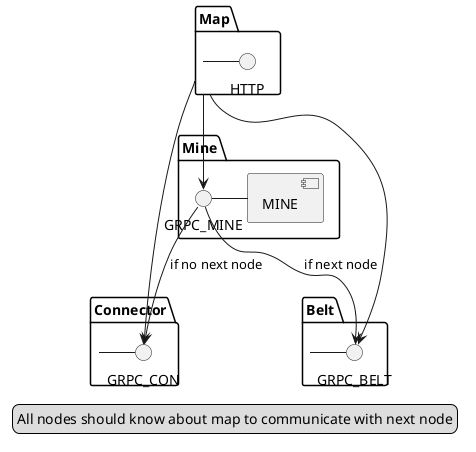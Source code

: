 @startuml
'https://plantuml.com/component-diagram

package "Map" {
  HTTP - [Map]
}

package "Mine" {
  GRPC_MINE - [MINE]
}

package "Connector" {
  GRPC_CON - [Connector]
}

package "Belt" {
  GRPC_BELT - [Belt]
}




[Map] --> [GRPC_MINE]
[Map] --> [GRPC_CON]
[Map] --> [GRPC_BELT]
[GRPC_MINE] --> [GRPC_CON] : "if no next node"
[GRPC_MINE] --> [GRPC_BELT] : "if next node"

legend "All nodes should know about map to communicate with next node"


'cloud {
'}
'
'database "MySql" {
'}

@enduml